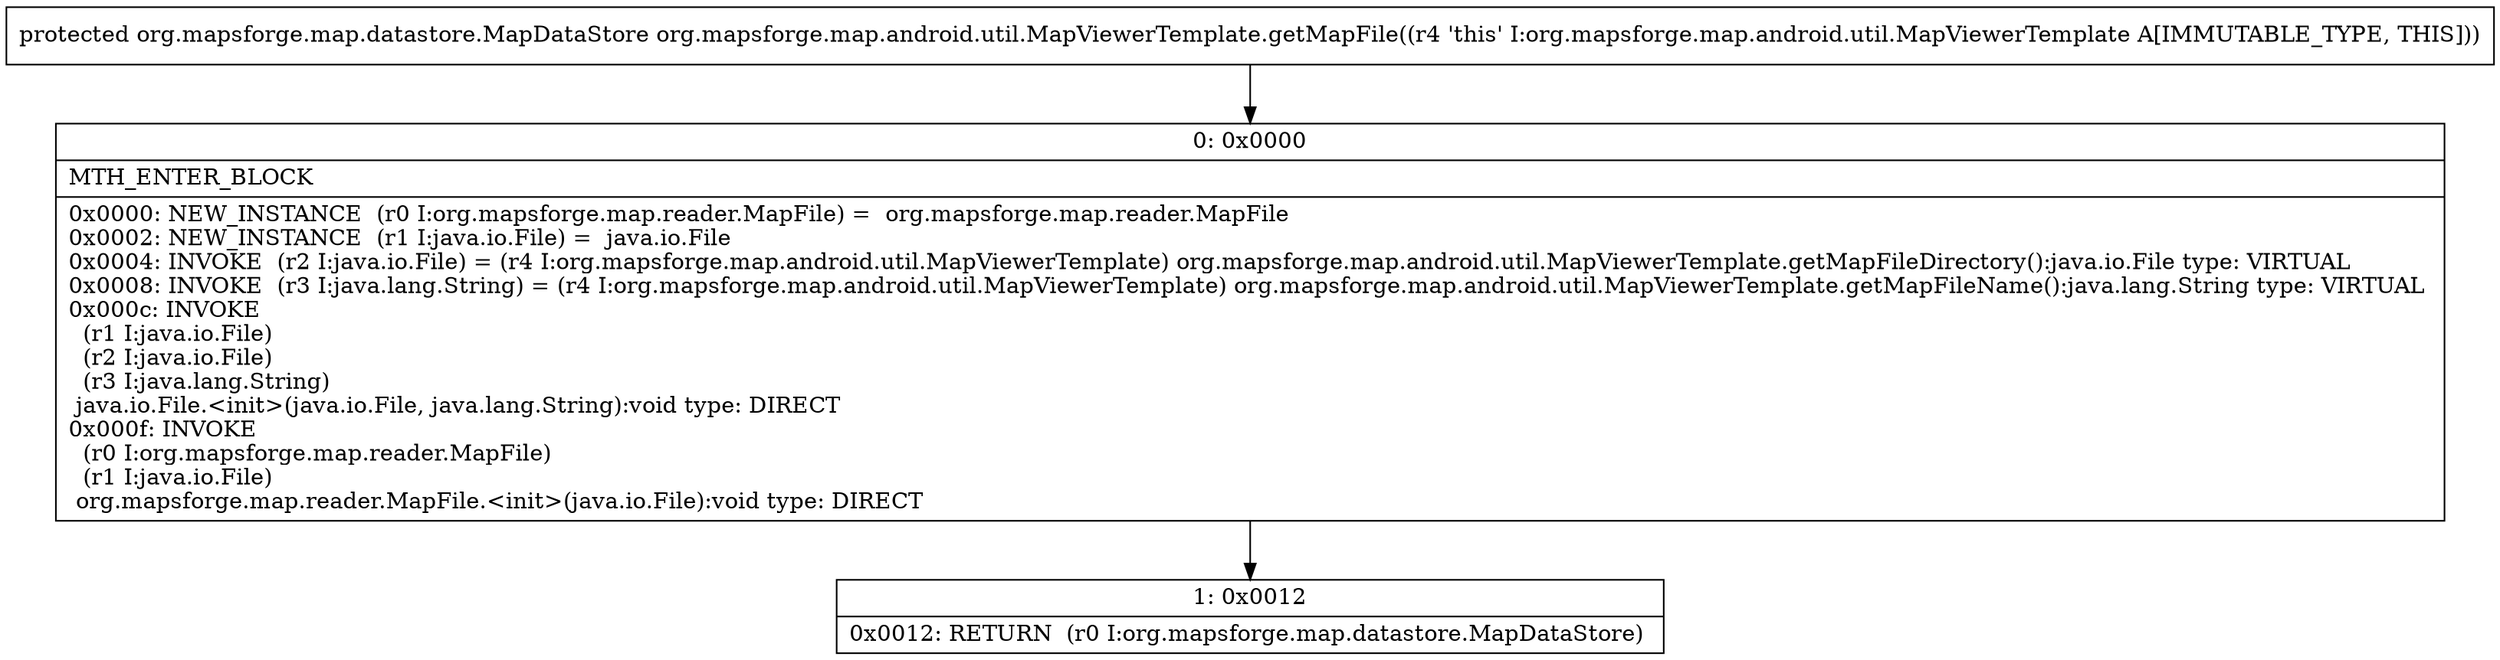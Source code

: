 digraph "CFG fororg.mapsforge.map.android.util.MapViewerTemplate.getMapFile()Lorg\/mapsforge\/map\/datastore\/MapDataStore;" {
Node_0 [shape=record,label="{0\:\ 0x0000|MTH_ENTER_BLOCK\l|0x0000: NEW_INSTANCE  (r0 I:org.mapsforge.map.reader.MapFile) =  org.mapsforge.map.reader.MapFile \l0x0002: NEW_INSTANCE  (r1 I:java.io.File) =  java.io.File \l0x0004: INVOKE  (r2 I:java.io.File) = (r4 I:org.mapsforge.map.android.util.MapViewerTemplate) org.mapsforge.map.android.util.MapViewerTemplate.getMapFileDirectory():java.io.File type: VIRTUAL \l0x0008: INVOKE  (r3 I:java.lang.String) = (r4 I:org.mapsforge.map.android.util.MapViewerTemplate) org.mapsforge.map.android.util.MapViewerTemplate.getMapFileName():java.lang.String type: VIRTUAL \l0x000c: INVOKE  \l  (r1 I:java.io.File)\l  (r2 I:java.io.File)\l  (r3 I:java.lang.String)\l java.io.File.\<init\>(java.io.File, java.lang.String):void type: DIRECT \l0x000f: INVOKE  \l  (r0 I:org.mapsforge.map.reader.MapFile)\l  (r1 I:java.io.File)\l org.mapsforge.map.reader.MapFile.\<init\>(java.io.File):void type: DIRECT \l}"];
Node_1 [shape=record,label="{1\:\ 0x0012|0x0012: RETURN  (r0 I:org.mapsforge.map.datastore.MapDataStore) \l}"];
MethodNode[shape=record,label="{protected org.mapsforge.map.datastore.MapDataStore org.mapsforge.map.android.util.MapViewerTemplate.getMapFile((r4 'this' I:org.mapsforge.map.android.util.MapViewerTemplate A[IMMUTABLE_TYPE, THIS])) }"];
MethodNode -> Node_0;
Node_0 -> Node_1;
}

